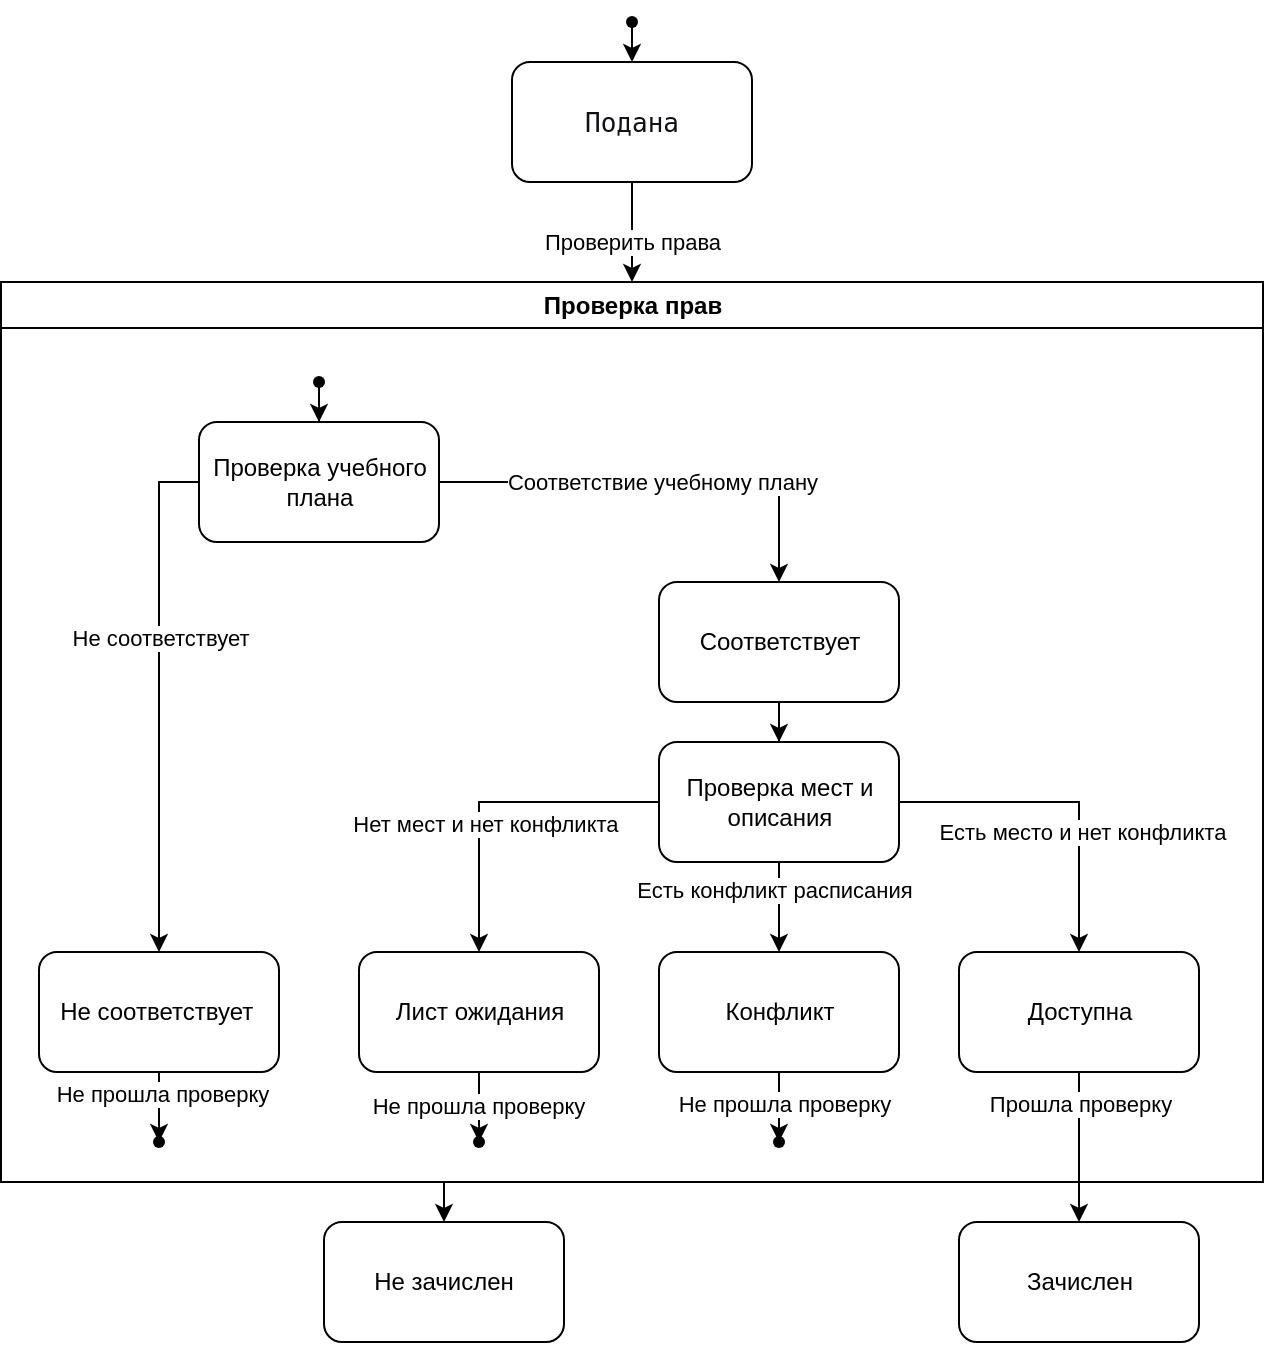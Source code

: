 <mxfile version="28.2.7">
  <diagram name="Страница — 1" id="nCgpzv-hT7-yPpmL_vP3">
    <mxGraphModel dx="1378" dy="788" grid="1" gridSize="10" guides="1" tooltips="1" connect="1" arrows="1" fold="1" page="1" pageScale="1" pageWidth="827" pageHeight="1169" math="0" shadow="0">
      <root>
        <mxCell id="0" />
        <mxCell id="1" parent="0" />
        <mxCell id="991j7NbUM2IHZhA0t-br-3" style="edgeStyle=orthogonalEdgeStyle;rounded=0;orthogonalLoop=1;jettySize=auto;html=1;entryX=0.5;entryY=0;entryDx=0;entryDy=0;" edge="1" parent="1" source="991j7NbUM2IHZhA0t-br-1" target="991j7NbUM2IHZhA0t-br-2">
          <mxGeometry relative="1" as="geometry" />
        </mxCell>
        <mxCell id="991j7NbUM2IHZhA0t-br-1" value="" style="shape=waypoint;sketch=0;fillStyle=solid;size=6;pointerEvents=1;points=[];fillColor=none;resizable=0;rotatable=0;perimeter=centerPerimeter;snapToPoint=1;" vertex="1" parent="1">
          <mxGeometry x="404" y="100" width="20" height="20" as="geometry" />
        </mxCell>
        <mxCell id="991j7NbUM2IHZhA0t-br-2" value="&lt;pre style=&quot;font-variant-numeric: normal; font-variant-east-asian: normal; font-variant-alternates: normal; font-size-adjust: none; font-kerning: auto; font-optical-sizing: auto; font-feature-settings: normal; font-variation-settings: normal; font-variant-position: normal; font-variant-emoji: normal; font-stretch: normal; font-size: 13px; line-height: 22px; font-family: Menlo, Monaco, Consolas, &amp;quot;Cascadia Mono&amp;quot;, &amp;quot;Ubuntu Mono&amp;quot;, &amp;quot;DejaVu Sans Mono&amp;quot;, &amp;quot;Liberation Mono&amp;quot;, &amp;quot;JetBrains Mono&amp;quot;, &amp;quot;Fira Code&amp;quot;, Cousine, &amp;quot;Roboto Mono&amp;quot;, &amp;quot;Courier New&amp;quot;, Courier, sans-serif, system-ui; overflow: auto; text-wrap-mode: wrap; word-break: break-all; padding: 16px; color: rgb(15, 17, 21); text-align: start; margin: 0px !important;&quot;&gt;Подана&lt;/pre&gt;" style="rounded=1;whiteSpace=wrap;html=1;" vertex="1" parent="1">
          <mxGeometry x="354" y="130" width="120" height="60" as="geometry" />
        </mxCell>
        <mxCell id="991j7NbUM2IHZhA0t-br-4" value="" style="endArrow=classic;html=1;rounded=0;exitX=0.5;exitY=1;exitDx=0;exitDy=0;entryX=0.5;entryY=0;entryDx=0;entryDy=0;" edge="1" parent="1" source="991j7NbUM2IHZhA0t-br-2" target="991j7NbUM2IHZhA0t-br-6">
          <mxGeometry width="50" height="50" relative="1" as="geometry">
            <mxPoint x="490" y="250" as="sourcePoint" />
            <mxPoint x="410" y="230" as="targetPoint" />
          </mxGeometry>
        </mxCell>
        <mxCell id="991j7NbUM2IHZhA0t-br-5" value="Проверить права" style="edgeLabel;html=1;align=center;verticalAlign=middle;resizable=0;points=[];" vertex="1" connectable="0" parent="991j7NbUM2IHZhA0t-br-4">
          <mxGeometry x="0.176" relative="1" as="geometry">
            <mxPoint as="offset" />
          </mxGeometry>
        </mxCell>
        <mxCell id="991j7NbUM2IHZhA0t-br-6" value="Проверка прав" style="swimlane;whiteSpace=wrap;html=1;" vertex="1" parent="1">
          <mxGeometry x="98.5" y="240" width="631" height="450" as="geometry" />
        </mxCell>
        <mxCell id="991j7NbUM2IHZhA0t-br-9" value="" style="edgeStyle=orthogonalEdgeStyle;rounded=0;orthogonalLoop=1;jettySize=auto;html=1;" edge="1" parent="991j7NbUM2IHZhA0t-br-6" source="991j7NbUM2IHZhA0t-br-7" target="991j7NbUM2IHZhA0t-br-8">
          <mxGeometry relative="1" as="geometry" />
        </mxCell>
        <mxCell id="991j7NbUM2IHZhA0t-br-7" value="" style="shape=waypoint;sketch=0;fillStyle=solid;size=6;pointerEvents=1;points=[];fillColor=none;resizable=0;rotatable=0;perimeter=centerPerimeter;snapToPoint=1;" vertex="1" parent="991j7NbUM2IHZhA0t-br-6">
          <mxGeometry x="149" y="40" width="20" height="20" as="geometry" />
        </mxCell>
        <mxCell id="991j7NbUM2IHZhA0t-br-11" style="edgeStyle=orthogonalEdgeStyle;rounded=0;orthogonalLoop=1;jettySize=auto;html=1;entryX=0.5;entryY=0;entryDx=0;entryDy=0;" edge="1" parent="991j7NbUM2IHZhA0t-br-6" source="991j7NbUM2IHZhA0t-br-8" target="991j7NbUM2IHZhA0t-br-10">
          <mxGeometry relative="1" as="geometry" />
        </mxCell>
        <mxCell id="991j7NbUM2IHZhA0t-br-12" value="Соответствие учебному плану" style="edgeLabel;html=1;align=center;verticalAlign=middle;resizable=0;points=[];" vertex="1" connectable="0" parent="991j7NbUM2IHZhA0t-br-11">
          <mxGeometry x="0.009" relative="1" as="geometry">
            <mxPoint as="offset" />
          </mxGeometry>
        </mxCell>
        <mxCell id="991j7NbUM2IHZhA0t-br-14" style="edgeStyle=orthogonalEdgeStyle;rounded=0;orthogonalLoop=1;jettySize=auto;html=1;exitX=0;exitY=0.5;exitDx=0;exitDy=0;entryX=0.5;entryY=0;entryDx=0;entryDy=0;" edge="1" parent="991j7NbUM2IHZhA0t-br-6" source="991j7NbUM2IHZhA0t-br-8" target="991j7NbUM2IHZhA0t-br-13">
          <mxGeometry relative="1" as="geometry" />
        </mxCell>
        <mxCell id="991j7NbUM2IHZhA0t-br-16" value="Не соответствует" style="edgeLabel;html=1;align=center;verticalAlign=middle;resizable=0;points=[];" vertex="1" connectable="0" parent="991j7NbUM2IHZhA0t-br-14">
          <mxGeometry x="-0.233" relative="1" as="geometry">
            <mxPoint as="offset" />
          </mxGeometry>
        </mxCell>
        <mxCell id="991j7NbUM2IHZhA0t-br-8" value="Проверка учебного плана" style="rounded=1;whiteSpace=wrap;html=1;" vertex="1" parent="991j7NbUM2IHZhA0t-br-6">
          <mxGeometry x="99" y="70" width="120" height="60" as="geometry" />
        </mxCell>
        <mxCell id="991j7NbUM2IHZhA0t-br-18" value="" style="edgeStyle=orthogonalEdgeStyle;rounded=0;orthogonalLoop=1;jettySize=auto;html=1;" edge="1" parent="991j7NbUM2IHZhA0t-br-6" source="991j7NbUM2IHZhA0t-br-10" target="991j7NbUM2IHZhA0t-br-17">
          <mxGeometry relative="1" as="geometry" />
        </mxCell>
        <mxCell id="991j7NbUM2IHZhA0t-br-10" value="Соответствует" style="rounded=1;whiteSpace=wrap;html=1;" vertex="1" parent="991j7NbUM2IHZhA0t-br-6">
          <mxGeometry x="329" y="150" width="120" height="60" as="geometry" />
        </mxCell>
        <mxCell id="991j7NbUM2IHZhA0t-br-29" value="" style="edgeStyle=orthogonalEdgeStyle;rounded=0;orthogonalLoop=1;jettySize=auto;html=1;" edge="1" parent="991j7NbUM2IHZhA0t-br-6" source="991j7NbUM2IHZhA0t-br-13" target="991j7NbUM2IHZhA0t-br-28">
          <mxGeometry relative="1" as="geometry" />
        </mxCell>
        <mxCell id="991j7NbUM2IHZhA0t-br-36" value="Не прошла проверку" style="edgeLabel;html=1;align=center;verticalAlign=middle;resizable=0;points=[];" vertex="1" connectable="0" parent="991j7NbUM2IHZhA0t-br-29">
          <mxGeometry x="0.262" y="1" relative="1" as="geometry">
            <mxPoint as="offset" />
          </mxGeometry>
        </mxCell>
        <mxCell id="991j7NbUM2IHZhA0t-br-13" value="Не соответствует&amp;nbsp;" style="rounded=1;whiteSpace=wrap;html=1;" vertex="1" parent="991j7NbUM2IHZhA0t-br-6">
          <mxGeometry x="19" y="335" width="120" height="60" as="geometry" />
        </mxCell>
        <mxCell id="991j7NbUM2IHZhA0t-br-22" style="edgeStyle=orthogonalEdgeStyle;rounded=0;orthogonalLoop=1;jettySize=auto;html=1;entryX=0.5;entryY=0;entryDx=0;entryDy=0;" edge="1" parent="991j7NbUM2IHZhA0t-br-6" source="991j7NbUM2IHZhA0t-br-17" target="991j7NbUM2IHZhA0t-br-19">
          <mxGeometry relative="1" as="geometry" />
        </mxCell>
        <mxCell id="991j7NbUM2IHZhA0t-br-25" value="Нет мест и нет конфликта&amp;nbsp;" style="edgeLabel;html=1;align=center;verticalAlign=middle;resizable=0;points=[];" vertex="1" connectable="0" parent="991j7NbUM2IHZhA0t-br-22">
          <mxGeometry x="0.224" y="4" relative="1" as="geometry">
            <mxPoint as="offset" />
          </mxGeometry>
        </mxCell>
        <mxCell id="991j7NbUM2IHZhA0t-br-23" value="" style="edgeStyle=orthogonalEdgeStyle;rounded=0;orthogonalLoop=1;jettySize=auto;html=1;" edge="1" parent="991j7NbUM2IHZhA0t-br-6" source="991j7NbUM2IHZhA0t-br-17" target="991j7NbUM2IHZhA0t-br-20">
          <mxGeometry relative="1" as="geometry" />
        </mxCell>
        <mxCell id="991j7NbUM2IHZhA0t-br-26" value="Есть конфликт расписания" style="edgeLabel;html=1;align=center;verticalAlign=middle;resizable=0;points=[];" vertex="1" connectable="0" parent="991j7NbUM2IHZhA0t-br-23">
          <mxGeometry x="-0.378" y="-3" relative="1" as="geometry">
            <mxPoint as="offset" />
          </mxGeometry>
        </mxCell>
        <mxCell id="991j7NbUM2IHZhA0t-br-24" style="edgeStyle=orthogonalEdgeStyle;rounded=0;orthogonalLoop=1;jettySize=auto;html=1;entryX=0.5;entryY=0;entryDx=0;entryDy=0;" edge="1" parent="991j7NbUM2IHZhA0t-br-6" source="991j7NbUM2IHZhA0t-br-17" target="991j7NbUM2IHZhA0t-br-21">
          <mxGeometry relative="1" as="geometry" />
        </mxCell>
        <mxCell id="991j7NbUM2IHZhA0t-br-27" value="Есть место и нет конфликта" style="edgeLabel;html=1;align=center;verticalAlign=middle;resizable=0;points=[];" vertex="1" connectable="0" parent="991j7NbUM2IHZhA0t-br-24">
          <mxGeometry x="0.273" y="1" relative="1" as="geometry">
            <mxPoint as="offset" />
          </mxGeometry>
        </mxCell>
        <mxCell id="991j7NbUM2IHZhA0t-br-17" value="Проверка мест и описания" style="rounded=1;whiteSpace=wrap;html=1;" vertex="1" parent="991j7NbUM2IHZhA0t-br-6">
          <mxGeometry x="329" y="230" width="120" height="60" as="geometry" />
        </mxCell>
        <mxCell id="991j7NbUM2IHZhA0t-br-31" value="" style="edgeStyle=orthogonalEdgeStyle;rounded=0;orthogonalLoop=1;jettySize=auto;html=1;" edge="1" parent="991j7NbUM2IHZhA0t-br-6" source="991j7NbUM2IHZhA0t-br-19" target="991j7NbUM2IHZhA0t-br-30">
          <mxGeometry relative="1" as="geometry" />
        </mxCell>
        <mxCell id="991j7NbUM2IHZhA0t-br-37" value="Не прошла проверку" style="edgeLabel;html=1;align=center;verticalAlign=middle;resizable=0;points=[];" vertex="1" connectable="0" parent="991j7NbUM2IHZhA0t-br-31">
          <mxGeometry x="0.446" y="-1" relative="1" as="geometry">
            <mxPoint as="offset" />
          </mxGeometry>
        </mxCell>
        <mxCell id="991j7NbUM2IHZhA0t-br-19" value="Лист ожидания" style="rounded=1;whiteSpace=wrap;html=1;" vertex="1" parent="991j7NbUM2IHZhA0t-br-6">
          <mxGeometry x="179" y="335" width="120" height="60" as="geometry" />
        </mxCell>
        <mxCell id="991j7NbUM2IHZhA0t-br-33" value="" style="edgeStyle=orthogonalEdgeStyle;rounded=0;orthogonalLoop=1;jettySize=auto;html=1;" edge="1" parent="991j7NbUM2IHZhA0t-br-6" source="991j7NbUM2IHZhA0t-br-20" target="991j7NbUM2IHZhA0t-br-32">
          <mxGeometry relative="1" as="geometry" />
        </mxCell>
        <mxCell id="991j7NbUM2IHZhA0t-br-38" value="Не прошла проверку" style="edgeLabel;html=1;align=center;verticalAlign=middle;resizable=0;points=[];" vertex="1" connectable="0" parent="991j7NbUM2IHZhA0t-br-33">
          <mxGeometry x="0.415" y="2" relative="1" as="geometry">
            <mxPoint as="offset" />
          </mxGeometry>
        </mxCell>
        <mxCell id="991j7NbUM2IHZhA0t-br-20" value="Конфликт" style="rounded=1;whiteSpace=wrap;html=1;" vertex="1" parent="991j7NbUM2IHZhA0t-br-6">
          <mxGeometry x="329" y="335" width="120" height="60" as="geometry" />
        </mxCell>
        <mxCell id="991j7NbUM2IHZhA0t-br-21" value="Доступна" style="rounded=1;whiteSpace=wrap;html=1;" vertex="1" parent="991j7NbUM2IHZhA0t-br-6">
          <mxGeometry x="479" y="335" width="120" height="60" as="geometry" />
        </mxCell>
        <mxCell id="991j7NbUM2IHZhA0t-br-28" value="" style="shape=waypoint;sketch=0;fillStyle=solid;size=6;pointerEvents=1;points=[];fillColor=none;resizable=0;rotatable=0;perimeter=centerPerimeter;snapToPoint=1;" vertex="1" parent="991j7NbUM2IHZhA0t-br-6">
          <mxGeometry x="69" y="420" width="20" height="20" as="geometry" />
        </mxCell>
        <mxCell id="991j7NbUM2IHZhA0t-br-30" value="" style="shape=waypoint;sketch=0;fillStyle=solid;size=6;pointerEvents=1;points=[];fillColor=none;resizable=0;rotatable=0;perimeter=centerPerimeter;snapToPoint=1;" vertex="1" parent="991j7NbUM2IHZhA0t-br-6">
          <mxGeometry x="229" y="420" width="20" height="20" as="geometry" />
        </mxCell>
        <mxCell id="991j7NbUM2IHZhA0t-br-32" value="" style="shape=waypoint;sketch=0;fillStyle=solid;size=6;pointerEvents=1;points=[];fillColor=none;resizable=0;rotatable=0;perimeter=centerPerimeter;snapToPoint=1;" vertex="1" parent="991j7NbUM2IHZhA0t-br-6">
          <mxGeometry x="379" y="420" width="20" height="20" as="geometry" />
        </mxCell>
        <mxCell id="991j7NbUM2IHZhA0t-br-40" value="Зачислен" style="rounded=1;whiteSpace=wrap;html=1;" vertex="1" parent="1">
          <mxGeometry x="577.5" y="710" width="120" height="60" as="geometry" />
        </mxCell>
        <mxCell id="991j7NbUM2IHZhA0t-br-35" value="" style="edgeStyle=orthogonalEdgeStyle;rounded=0;orthogonalLoop=1;jettySize=auto;html=1;entryX=0.5;entryY=0;entryDx=0;entryDy=0;" edge="1" parent="1" source="991j7NbUM2IHZhA0t-br-21" target="991j7NbUM2IHZhA0t-br-40">
          <mxGeometry relative="1" as="geometry">
            <mxPoint x="637.5" y="670" as="targetPoint" />
          </mxGeometry>
        </mxCell>
        <mxCell id="991j7NbUM2IHZhA0t-br-39" value="Прошла проверку" style="edgeLabel;html=1;align=center;verticalAlign=middle;resizable=0;points=[];" vertex="1" connectable="0" parent="991j7NbUM2IHZhA0t-br-35">
          <mxGeometry x="0.446" y="1" relative="1" as="geometry">
            <mxPoint x="-1" y="-38" as="offset" />
          </mxGeometry>
        </mxCell>
        <mxCell id="991j7NbUM2IHZhA0t-br-41" value="Не зачислен" style="rounded=1;whiteSpace=wrap;html=1;" vertex="1" parent="1">
          <mxGeometry x="260" y="710" width="120" height="60" as="geometry" />
        </mxCell>
        <mxCell id="991j7NbUM2IHZhA0t-br-42" value="" style="endArrow=classic;html=1;rounded=0;" edge="1" parent="1" target="991j7NbUM2IHZhA0t-br-41">
          <mxGeometry width="50" height="50" relative="1" as="geometry">
            <mxPoint x="320" y="690" as="sourcePoint" />
            <mxPoint x="220" y="790" as="targetPoint" />
          </mxGeometry>
        </mxCell>
      </root>
    </mxGraphModel>
  </diagram>
</mxfile>
